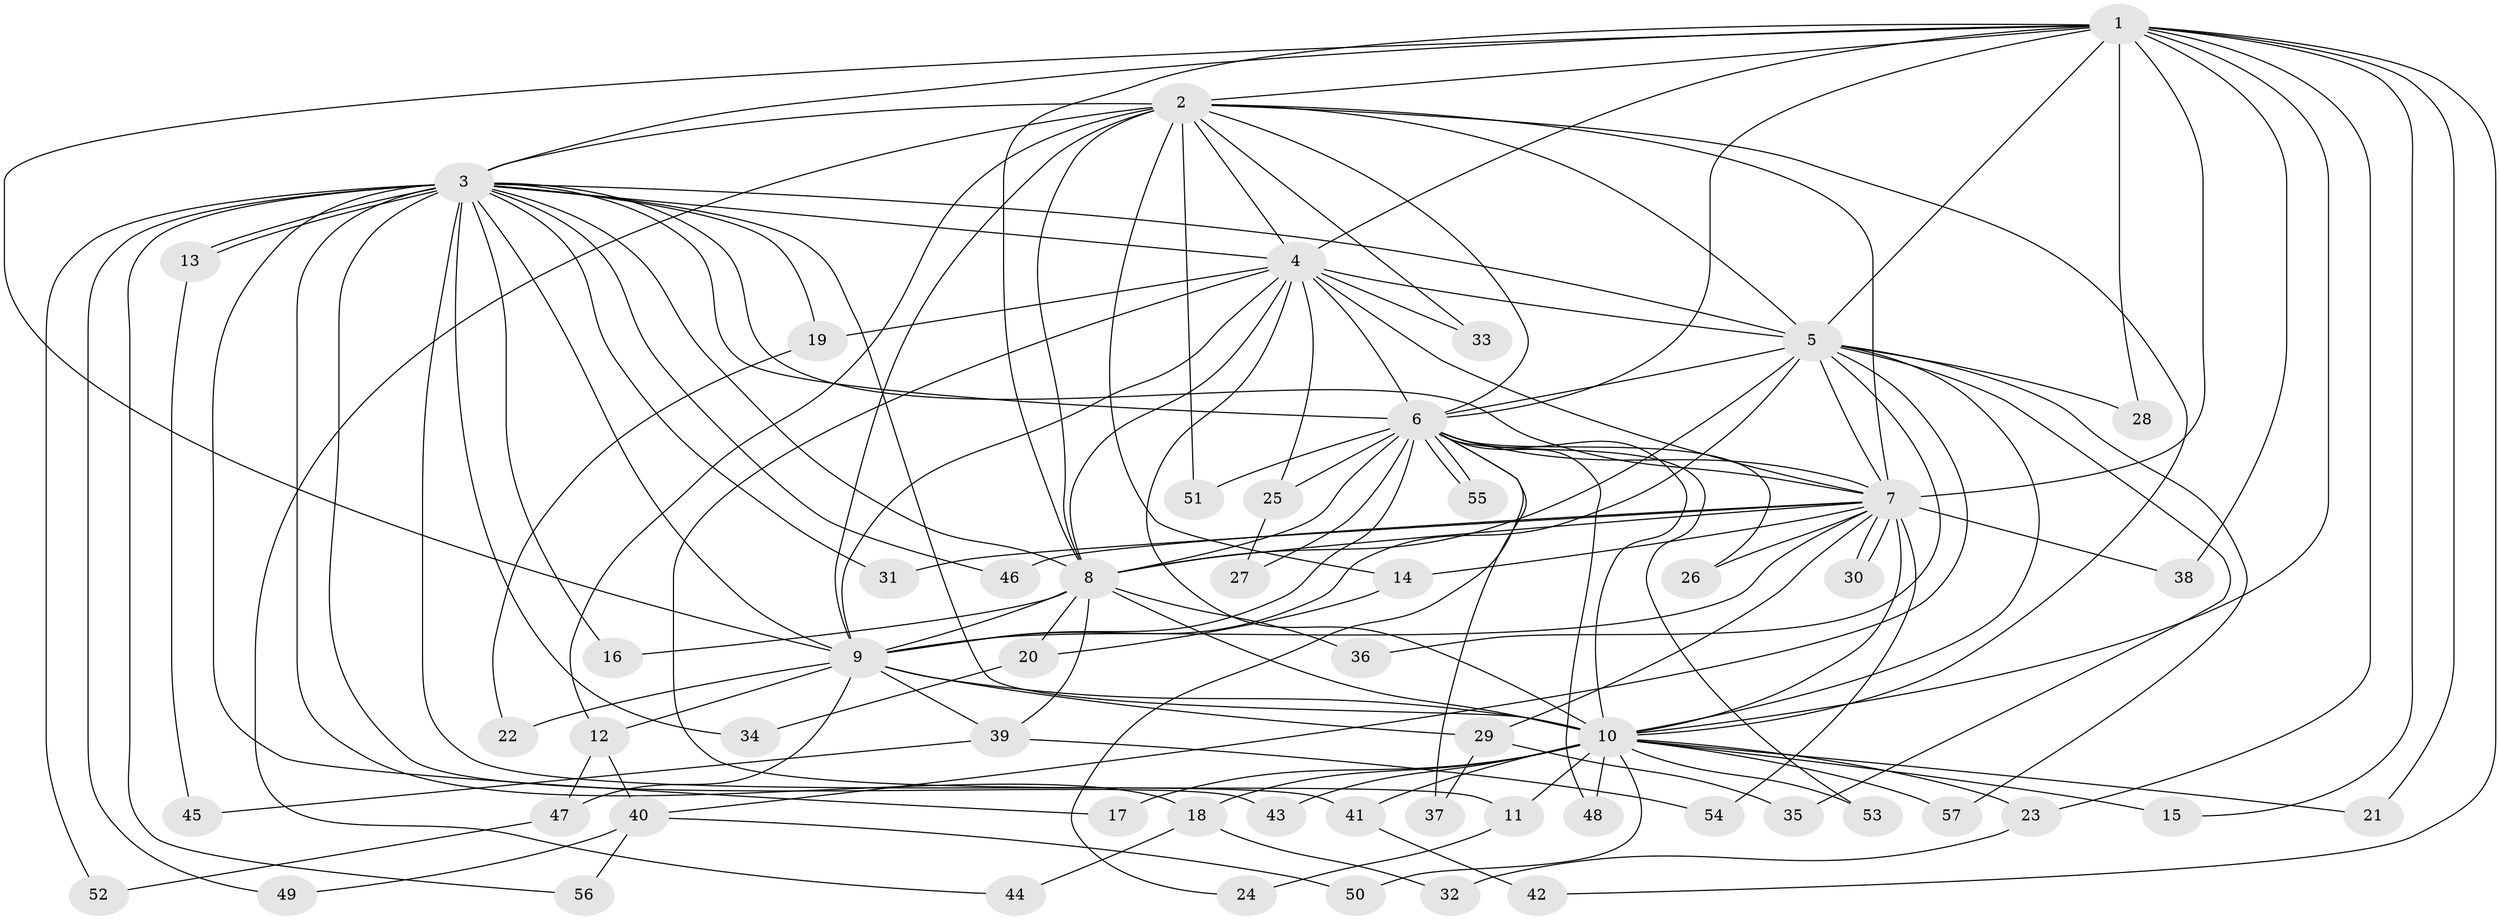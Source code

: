 // coarse degree distribution, {16: 0.047619047619047616, 22: 0.023809523809523808, 10: 0.023809523809523808, 13: 0.023809523809523808, 18: 0.023809523809523808, 11: 0.023809523809523808, 3: 0.21428571428571427, 4: 0.047619047619047616, 2: 0.5476190476190477, 5: 0.023809523809523808}
// Generated by graph-tools (version 1.1) at 2025/41/03/06/25 10:41:37]
// undirected, 57 vertices, 139 edges
graph export_dot {
graph [start="1"]
  node [color=gray90,style=filled];
  1;
  2;
  3;
  4;
  5;
  6;
  7;
  8;
  9;
  10;
  11;
  12;
  13;
  14;
  15;
  16;
  17;
  18;
  19;
  20;
  21;
  22;
  23;
  24;
  25;
  26;
  27;
  28;
  29;
  30;
  31;
  32;
  33;
  34;
  35;
  36;
  37;
  38;
  39;
  40;
  41;
  42;
  43;
  44;
  45;
  46;
  47;
  48;
  49;
  50;
  51;
  52;
  53;
  54;
  55;
  56;
  57;
  1 -- 2;
  1 -- 3;
  1 -- 4;
  1 -- 5;
  1 -- 6;
  1 -- 7;
  1 -- 8;
  1 -- 9;
  1 -- 10;
  1 -- 15;
  1 -- 21;
  1 -- 23;
  1 -- 28;
  1 -- 38;
  1 -- 42;
  2 -- 3;
  2 -- 4;
  2 -- 5;
  2 -- 6;
  2 -- 7;
  2 -- 8;
  2 -- 9;
  2 -- 10;
  2 -- 12;
  2 -- 14;
  2 -- 33;
  2 -- 44;
  2 -- 51;
  3 -- 4;
  3 -- 5;
  3 -- 6;
  3 -- 7;
  3 -- 8;
  3 -- 9;
  3 -- 10;
  3 -- 13;
  3 -- 13;
  3 -- 16;
  3 -- 17;
  3 -- 18;
  3 -- 19;
  3 -- 31;
  3 -- 34;
  3 -- 41;
  3 -- 43;
  3 -- 46;
  3 -- 49;
  3 -- 52;
  3 -- 56;
  4 -- 5;
  4 -- 6;
  4 -- 7;
  4 -- 8;
  4 -- 9;
  4 -- 10;
  4 -- 11;
  4 -- 19;
  4 -- 25;
  4 -- 33;
  5 -- 6;
  5 -- 7;
  5 -- 8;
  5 -- 9;
  5 -- 10;
  5 -- 28;
  5 -- 35;
  5 -- 36;
  5 -- 40;
  5 -- 57;
  6 -- 7;
  6 -- 8;
  6 -- 9;
  6 -- 10;
  6 -- 24;
  6 -- 25;
  6 -- 26;
  6 -- 27;
  6 -- 37;
  6 -- 48;
  6 -- 51;
  6 -- 53;
  6 -- 55;
  6 -- 55;
  7 -- 8;
  7 -- 9;
  7 -- 10;
  7 -- 14;
  7 -- 26;
  7 -- 29;
  7 -- 30;
  7 -- 30;
  7 -- 31;
  7 -- 38;
  7 -- 46;
  7 -- 54;
  8 -- 9;
  8 -- 10;
  8 -- 16;
  8 -- 20;
  8 -- 36;
  8 -- 39;
  9 -- 10;
  9 -- 12;
  9 -- 22;
  9 -- 29;
  9 -- 39;
  9 -- 47;
  10 -- 11;
  10 -- 15;
  10 -- 17;
  10 -- 18;
  10 -- 21;
  10 -- 23;
  10 -- 41;
  10 -- 43;
  10 -- 48;
  10 -- 50;
  10 -- 53;
  10 -- 57;
  11 -- 24;
  12 -- 40;
  12 -- 47;
  13 -- 45;
  14 -- 20;
  18 -- 32;
  18 -- 44;
  19 -- 22;
  20 -- 34;
  23 -- 32;
  25 -- 27;
  29 -- 35;
  29 -- 37;
  39 -- 45;
  39 -- 54;
  40 -- 49;
  40 -- 50;
  40 -- 56;
  41 -- 42;
  47 -- 52;
}
